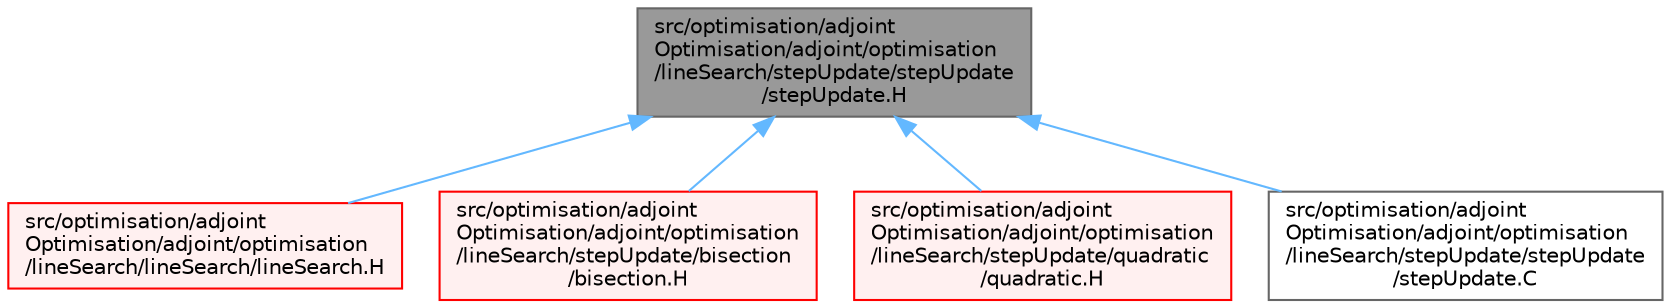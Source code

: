 digraph "src/optimisation/adjointOptimisation/adjoint/optimisation/lineSearch/stepUpdate/stepUpdate/stepUpdate.H"
{
 // LATEX_PDF_SIZE
  bgcolor="transparent";
  edge [fontname=Helvetica,fontsize=10,labelfontname=Helvetica,labelfontsize=10];
  node [fontname=Helvetica,fontsize=10,shape=box,height=0.2,width=0.4];
  Node1 [id="Node000001",label="src/optimisation/adjoint\lOptimisation/adjoint/optimisation\l/lineSearch/stepUpdate/stepUpdate\l/stepUpdate.H",height=0.2,width=0.4,color="gray40", fillcolor="grey60", style="filled", fontcolor="black",tooltip=" "];
  Node1 -> Node2 [id="edge1_Node000001_Node000002",dir="back",color="steelblue1",style="solid",tooltip=" "];
  Node2 [id="Node000002",label="src/optimisation/adjoint\lOptimisation/adjoint/optimisation\l/lineSearch/lineSearch/lineSearch.H",height=0.2,width=0.4,color="red", fillcolor="#FFF0F0", style="filled",URL="$lineSearch_8H.html",tooltip=" "];
  Node1 -> Node16 [id="edge2_Node000001_Node000016",dir="back",color="steelblue1",style="solid",tooltip=" "];
  Node16 [id="Node000016",label="src/optimisation/adjoint\lOptimisation/adjoint/optimisation\l/lineSearch/stepUpdate/bisection\l/bisection.H",height=0.2,width=0.4,color="red", fillcolor="#FFF0F0", style="filled",URL="$bisection_8H.html",tooltip=" "];
  Node1 -> Node18 [id="edge3_Node000001_Node000018",dir="back",color="steelblue1",style="solid",tooltip=" "];
  Node18 [id="Node000018",label="src/optimisation/adjoint\lOptimisation/adjoint/optimisation\l/lineSearch/stepUpdate/quadratic\l/quadratic.H",height=0.2,width=0.4,color="red", fillcolor="#FFF0F0", style="filled",URL="$quadratic_8H.html",tooltip=" "];
  Node1 -> Node20 [id="edge4_Node000001_Node000020",dir="back",color="steelblue1",style="solid",tooltip=" "];
  Node20 [id="Node000020",label="src/optimisation/adjoint\lOptimisation/adjoint/optimisation\l/lineSearch/stepUpdate/stepUpdate\l/stepUpdate.C",height=0.2,width=0.4,color="grey40", fillcolor="white", style="filled",URL="$stepUpdate_8C.html",tooltip=" "];
}
